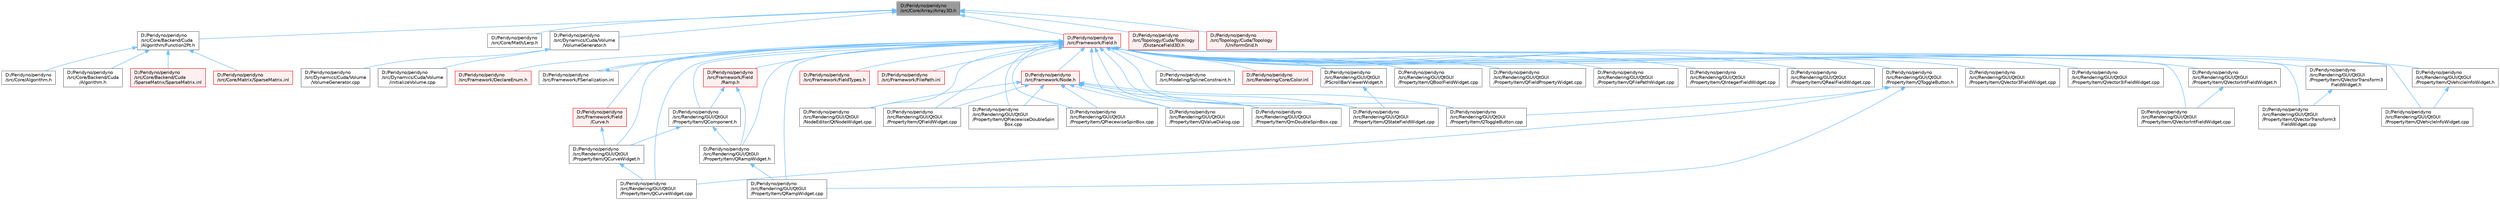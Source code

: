 digraph "D:/Peridyno/peridyno/src/Core/Array/Array3D.h"
{
 // LATEX_PDF_SIZE
  bgcolor="transparent";
  edge [fontname=Helvetica,fontsize=10,labelfontname=Helvetica,labelfontsize=10];
  node [fontname=Helvetica,fontsize=10,shape=box,height=0.2,width=0.4];
  Node1 [id="Node000001",label="D:/Peridyno/peridyno\l/src/Core/Array/Array3D.h",height=0.2,width=0.4,color="gray40", fillcolor="grey60", style="filled", fontcolor="black",tooltip=" "];
  Node1 -> Node2 [id="edge1_Node000001_Node000002",dir="back",color="steelblue1",style="solid",tooltip=" "];
  Node2 [id="Node000002",label="D:/Peridyno/peridyno\l/src/Core/Backend/Cuda\l/Algorithm/Function2Pt.h",height=0.2,width=0.4,color="grey40", fillcolor="white", style="filled",URL="$_function2_pt_8h.html",tooltip=" "];
  Node2 -> Node3 [id="edge2_Node000002_Node000003",dir="back",color="steelblue1",style="solid",tooltip=" "];
  Node3 [id="Node000003",label="D:/Peridyno/peridyno\l/src/Core/Algorithm.h",height=0.2,width=0.4,color="grey40", fillcolor="white", style="filled",URL="$_algorithm_8h.html",tooltip=" "];
  Node2 -> Node4 [id="edge3_Node000002_Node000004",dir="back",color="steelblue1",style="solid",tooltip=" "];
  Node4 [id="Node000004",label="D:/Peridyno/peridyno\l/src/Core/Backend/Cuda\l/Algorithm.h",height=0.2,width=0.4,color="grey40", fillcolor="white", style="filled",URL="$_backend_2_cuda_2_algorithm_8h.html",tooltip=" "];
  Node2 -> Node5 [id="edge4_Node000002_Node000005",dir="back",color="steelblue1",style="solid",tooltip=" "];
  Node5 [id="Node000005",label="D:/Peridyno/peridyno\l/src/Core/Backend/Cuda\l/SparseMatrix/SparseMatrix.inl",height=0.2,width=0.4,color="red", fillcolor="#FFF0F0", style="filled",URL="$_backend_2_cuda_2_sparse_matrix_2_sparse_matrix_8inl.html",tooltip=" "];
  Node2 -> Node7 [id="edge5_Node000002_Node000007",dir="back",color="steelblue1",style="solid",tooltip=" "];
  Node7 [id="Node000007",label="D:/Peridyno/peridyno\l/src/Core/Matrix/SparseMatrix.inl",height=0.2,width=0.4,color="red", fillcolor="#FFF0F0", style="filled",URL="$_matrix_2_sparse_matrix_8inl.html",tooltip=" "];
  Node1 -> Node9 [id="edge6_Node000001_Node000009",dir="back",color="steelblue1",style="solid",tooltip=" "];
  Node9 [id="Node000009",label="D:/Peridyno/peridyno\l/src/Core/Math/Lerp.h",height=0.2,width=0.4,color="grey40", fillcolor="white", style="filled",URL="$_lerp_8h.html",tooltip=" "];
  Node1 -> Node10 [id="edge7_Node000001_Node000010",dir="back",color="steelblue1",style="solid",tooltip=" "];
  Node10 [id="Node000010",label="D:/Peridyno/peridyno\l/src/Dynamics/Cuda/Volume\l/VolumeGenerator.h",height=0.2,width=0.4,color="grey40", fillcolor="white", style="filled",URL="$_volume_generator_8h.html",tooltip=" "];
  Node10 -> Node11 [id="edge8_Node000010_Node000011",dir="back",color="steelblue1",style="solid",tooltip=" "];
  Node11 [id="Node000011",label="D:/Peridyno/peridyno\l/src/Dynamics/Cuda/Volume\l/VolumeGenerator.cpp",height=0.2,width=0.4,color="grey40", fillcolor="white", style="filled",URL="$_volume_generator_8cpp.html",tooltip=" "];
  Node10 -> Node12 [id="edge9_Node000010_Node000012",dir="back",color="steelblue1",style="solid",tooltip=" "];
  Node12 [id="Node000012",label="D:/Peridyno/peridyno\l/src/Dynamics/Cuda/Volume\l/initializeVolume.cpp",height=0.2,width=0.4,color="grey40", fillcolor="white", style="filled",URL="$initialize_volume_8cpp.html",tooltip=" "];
  Node1 -> Node13 [id="edge10_Node000001_Node000013",dir="back",color="steelblue1",style="solid",tooltip=" "];
  Node13 [id="Node000013",label="D:/Peridyno/peridyno\l/src/Framework/Field.h",height=0.2,width=0.4,color="red", fillcolor="#FFF0F0", style="filled",URL="$_field_8h.html",tooltip=" "];
  Node13 -> Node14 [id="edge11_Node000013_Node000014",dir="back",color="steelblue1",style="solid",tooltip=" "];
  Node14 [id="Node000014",label="D:/Peridyno/peridyno\l/src/Framework/DeclareEnum.h",height=0.2,width=0.4,color="red", fillcolor="#FFF0F0", style="filled",URL="$_declare_enum_8h.html",tooltip=" "];
  Node13 -> Node594 [id="edge12_Node000013_Node000594",dir="back",color="steelblue1",style="solid",tooltip=" "];
  Node594 [id="Node000594",label="D:/Peridyno/peridyno\l/src/Framework/FSerialization.inl",height=0.2,width=0.4,color="grey40", fillcolor="white", style="filled",URL="$_f_serialization_8inl.html",tooltip=" "];
  Node594 -> Node13 [id="edge13_Node000594_Node000013",dir="back",color="steelblue1",style="solid",tooltip=" "];
  Node13 -> Node595 [id="edge14_Node000013_Node000595",dir="back",color="steelblue1",style="solid",tooltip=" "];
  Node595 [id="Node000595",label="D:/Peridyno/peridyno\l/src/Framework/Field\l/Curve.h",height=0.2,width=0.4,color="red", fillcolor="#FFF0F0", style="filled",URL="$_curve_8h.html",tooltip=" "];
  Node595 -> Node597 [id="edge15_Node000595_Node000597",dir="back",color="steelblue1",style="solid",tooltip=" "];
  Node597 [id="Node000597",label="D:/Peridyno/peridyno\l/src/Rendering/GUI/QtGUI\l/PropertyItem/QCurveWidget.h",height=0.2,width=0.4,color="grey40", fillcolor="white", style="filled",URL="$_q_curve_widget_8h.html",tooltip=" "];
  Node597 -> Node598 [id="edge16_Node000597_Node000598",dir="back",color="steelblue1",style="solid",tooltip=" "];
  Node598 [id="Node000598",label="D:/Peridyno/peridyno\l/src/Rendering/GUI/QtGUI\l/PropertyItem/QCurveWidget.cpp",height=0.2,width=0.4,color="grey40", fillcolor="white", style="filled",URL="$_q_curve_widget_8cpp.html",tooltip=" "];
  Node13 -> Node599 [id="edge17_Node000013_Node000599",dir="back",color="steelblue1",style="solid",tooltip=" "];
  Node599 [id="Node000599",label="D:/Peridyno/peridyno\l/src/Framework/Field\l/Ramp.h",height=0.2,width=0.4,color="red", fillcolor="#FFF0F0", style="filled",URL="$_ramp_8h.html",tooltip=" "];
  Node599 -> Node601 [id="edge18_Node000599_Node000601",dir="back",color="steelblue1",style="solid",tooltip=" "];
  Node601 [id="Node000601",label="D:/Peridyno/peridyno\l/src/Rendering/GUI/QtGUI\l/PropertyItem/QComponent.h",height=0.2,width=0.4,color="grey40", fillcolor="white", style="filled",URL="$_q_component_8h.html",tooltip=" "];
  Node601 -> Node597 [id="edge19_Node000601_Node000597",dir="back",color="steelblue1",style="solid",tooltip=" "];
  Node601 -> Node602 [id="edge20_Node000601_Node000602",dir="back",color="steelblue1",style="solid",tooltip=" "];
  Node602 [id="Node000602",label="D:/Peridyno/peridyno\l/src/Rendering/GUI/QtGUI\l/PropertyItem/QRampWidget.h",height=0.2,width=0.4,color="grey40", fillcolor="white", style="filled",URL="$_q_ramp_widget_8h.html",tooltip=" "];
  Node602 -> Node603 [id="edge21_Node000602_Node000603",dir="back",color="steelblue1",style="solid",tooltip=" "];
  Node603 [id="Node000603",label="D:/Peridyno/peridyno\l/src/Rendering/GUI/QtGUI\l/PropertyItem/QRampWidget.cpp",height=0.2,width=0.4,color="grey40", fillcolor="white", style="filled",URL="$_q_ramp_widget_8cpp.html",tooltip=" "];
  Node599 -> Node602 [id="edge22_Node000599_Node000602",dir="back",color="steelblue1",style="solid",tooltip=" "];
  Node13 -> Node604 [id="edge23_Node000013_Node000604",dir="back",color="steelblue1",style="solid",tooltip=" "];
  Node604 [id="Node000604",label="D:/Peridyno/peridyno\l/src/Framework/FieldTypes.h",height=0.2,width=0.4,color="red", fillcolor="#FFF0F0", style="filled",URL="$_field_types_8h.html",tooltip=" "];
  Node13 -> Node605 [id="edge24_Node000013_Node000605",dir="back",color="steelblue1",style="solid",tooltip=" "];
  Node605 [id="Node000605",label="D:/Peridyno/peridyno\l/src/Framework/FilePath.inl",height=0.2,width=0.4,color="red", fillcolor="#FFF0F0", style="filled",URL="$_file_path_8inl.html",tooltip=" "];
  Node13 -> Node271 [id="edge25_Node000013_Node000271",dir="back",color="steelblue1",style="solid",tooltip=" "];
  Node271 [id="Node000271",label="D:/Peridyno/peridyno\l/src/Framework/Node.h",height=0.2,width=0.4,color="red", fillcolor="#FFF0F0", style="filled",URL="$_node_8h.html",tooltip=" "];
  Node271 -> Node444 [id="edge26_Node000271_Node000444",dir="back",color="steelblue1",style="solid",tooltip=" "];
  Node444 [id="Node000444",label="D:/Peridyno/peridyno\l/src/Rendering/GUI/QtGUI\l/NodeEditor/QtNodeWidget.cpp",height=0.2,width=0.4,color="grey40", fillcolor="white", style="filled",URL="$_qt_node_widget_8cpp.html",tooltip=" "];
  Node271 -> Node229 [id="edge27_Node000271_Node000229",dir="back",color="steelblue1",style="solid",tooltip=" "];
  Node229 [id="Node000229",label="D:/Peridyno/peridyno\l/src/Rendering/GUI/QtGUI\l/PropertyItem/QFieldWidget.cpp",height=0.2,width=0.4,color="grey40", fillcolor="white", style="filled",URL="$_q_field_widget_8cpp.html",tooltip=" "];
  Node271 -> Node230 [id="edge28_Node000271_Node000230",dir="back",color="steelblue1",style="solid",tooltip=" "];
  Node230 [id="Node000230",label="D:/Peridyno/peridyno\l/src/Rendering/GUI/QtGUI\l/PropertyItem/QPiecewiseDoubleSpin\lBox.cpp",height=0.2,width=0.4,color="grey40", fillcolor="white", style="filled",URL="$_q_piecewise_double_spin_box_8cpp.html",tooltip=" "];
  Node271 -> Node231 [id="edge29_Node000271_Node000231",dir="back",color="steelblue1",style="solid",tooltip=" "];
  Node231 [id="Node000231",label="D:/Peridyno/peridyno\l/src/Rendering/GUI/QtGUI\l/PropertyItem/QPiecewiseSpinBox.cpp",height=0.2,width=0.4,color="grey40", fillcolor="white", style="filled",URL="$_q_piecewise_spin_box_8cpp.html",tooltip=" "];
  Node271 -> Node446 [id="edge30_Node000271_Node000446",dir="back",color="steelblue1",style="solid",tooltip=" "];
  Node446 [id="Node000446",label="D:/Peridyno/peridyno\l/src/Rendering/GUI/QtGUI\l/PropertyItem/QStateFieldWidget.cpp",height=0.2,width=0.4,color="grey40", fillcolor="white", style="filled",URL="$_q_state_field_widget_8cpp.html",tooltip=" "];
  Node271 -> Node232 [id="edge31_Node000271_Node000232",dir="back",color="steelblue1",style="solid",tooltip=" "];
  Node232 [id="Node000232",label="D:/Peridyno/peridyno\l/src/Rendering/GUI/QtGUI\l/PropertyItem/QToggleButton.cpp",height=0.2,width=0.4,color="grey40", fillcolor="white", style="filled",URL="$_q_toggle_button_8cpp.html",tooltip=" "];
  Node271 -> Node233 [id="edge32_Node000271_Node000233",dir="back",color="steelblue1",style="solid",tooltip=" "];
  Node233 [id="Node000233",label="D:/Peridyno/peridyno\l/src/Rendering/GUI/QtGUI\l/PropertyItem/QValueDialog.cpp",height=0.2,width=0.4,color="grey40", fillcolor="white", style="filled",URL="$_q_value_dialog_8cpp.html",tooltip=" "];
  Node271 -> Node234 [id="edge33_Node000271_Node000234",dir="back",color="steelblue1",style="solid",tooltip=" "];
  Node234 [id="Node000234",label="D:/Peridyno/peridyno\l/src/Rendering/GUI/QtGUI\l/PropertyItem/QmDoubleSpinBox.cpp",height=0.2,width=0.4,color="grey40", fillcolor="white", style="filled",URL="$_qm_double_spin_box_8cpp.html",tooltip=" "];
  Node13 -> Node419 [id="edge34_Node000013_Node000419",dir="back",color="steelblue1",style="solid",tooltip=" "];
  Node419 [id="Node000419",label="D:/Peridyno/peridyno\l/src/Modeling/SplineConstraint.h",height=0.2,width=0.4,color="grey40", fillcolor="white", style="filled",URL="$_spline_constraint_8h.html",tooltip=" "];
  Node13 -> Node641 [id="edge35_Node000013_Node000641",dir="back",color="steelblue1",style="solid",tooltip=" "];
  Node641 [id="Node000641",label="D:/Peridyno/peridyno\l/src/Rendering/Core/Color.inl",height=0.2,width=0.4,color="red", fillcolor="#FFF0F0", style="filled",URL="$_color_8inl.html",tooltip=" "];
  Node13 -> Node444 [id="edge36_Node000013_Node000444",dir="back",color="steelblue1",style="solid",tooltip=" "];
  Node13 -> Node506 [id="edge37_Node000013_Node000506",dir="back",color="steelblue1",style="solid",tooltip=" "];
  Node506 [id="Node000506",label="D:/Peridyno/peridyno\l/src/Rendering/GUI/QtGUI\l/PScrollBarViewerWidget.h",height=0.2,width=0.4,color="grey40", fillcolor="white", style="filled",URL="$_p_scroll_bar_viewer_widget_8h.html",tooltip=" "];
  Node506 -> Node446 [id="edge38_Node000506_Node000446",dir="back",color="steelblue1",style="solid",tooltip=" "];
  Node13 -> Node611 [id="edge39_Node000013_Node000611",dir="back",color="steelblue1",style="solid",tooltip=" "];
  Node611 [id="Node000611",label="D:/Peridyno/peridyno\l/src/Rendering/GUI/QtGUI\l/PropertyItem/QBoolFieldWidget.cpp",height=0.2,width=0.4,color="grey40", fillcolor="white", style="filled",URL="$_q_bool_field_widget_8cpp.html",tooltip=" "];
  Node13 -> Node601 [id="edge40_Node000013_Node000601",dir="back",color="steelblue1",style="solid",tooltip=" "];
  Node13 -> Node598 [id="edge41_Node000013_Node000598",dir="back",color="steelblue1",style="solid",tooltip=" "];
  Node13 -> Node597 [id="edge42_Node000013_Node000597",dir="back",color="steelblue1",style="solid",tooltip=" "];
  Node13 -> Node616 [id="edge43_Node000013_Node000616",dir="back",color="steelblue1",style="solid",tooltip=" "];
  Node616 [id="Node000616",label="D:/Peridyno/peridyno\l/src/Rendering/GUI/QtGUI\l/PropertyItem/QFieldPropertyWidget.cpp",height=0.2,width=0.4,color="grey40", fillcolor="white", style="filled",URL="$_q_field_property_widget_8cpp.html",tooltip=" "];
  Node13 -> Node229 [id="edge44_Node000013_Node000229",dir="back",color="steelblue1",style="solid",tooltip=" "];
  Node13 -> Node618 [id="edge45_Node000013_Node000618",dir="back",color="steelblue1",style="solid",tooltip=" "];
  Node618 [id="Node000618",label="D:/Peridyno/peridyno\l/src/Rendering/GUI/QtGUI\l/PropertyItem/QFilePathWidget.cpp",height=0.2,width=0.4,color="grey40", fillcolor="white", style="filled",URL="$_q_file_path_widget_8cpp.html",tooltip=" "];
  Node13 -> Node620 [id="edge46_Node000013_Node000620",dir="back",color="steelblue1",style="solid",tooltip=" "];
  Node620 [id="Node000620",label="D:/Peridyno/peridyno\l/src/Rendering/GUI/QtGUI\l/PropertyItem/QIntegerFieldWidget.cpp",height=0.2,width=0.4,color="grey40", fillcolor="white", style="filled",URL="$_q_integer_field_widget_8cpp.html",tooltip=" "];
  Node13 -> Node230 [id="edge47_Node000013_Node000230",dir="back",color="steelblue1",style="solid",tooltip=" "];
  Node13 -> Node231 [id="edge48_Node000013_Node000231",dir="back",color="steelblue1",style="solid",tooltip=" "];
  Node13 -> Node603 [id="edge49_Node000013_Node000603",dir="back",color="steelblue1",style="solid",tooltip=" "];
  Node13 -> Node602 [id="edge50_Node000013_Node000602",dir="back",color="steelblue1",style="solid",tooltip=" "];
  Node13 -> Node622 [id="edge51_Node000013_Node000622",dir="back",color="steelblue1",style="solid",tooltip=" "];
  Node622 [id="Node000622",label="D:/Peridyno/peridyno\l/src/Rendering/GUI/QtGUI\l/PropertyItem/QRealFieldWidget.cpp",height=0.2,width=0.4,color="grey40", fillcolor="white", style="filled",URL="$_q_real_field_widget_8cpp.html",tooltip=" "];
  Node13 -> Node446 [id="edge52_Node000013_Node000446",dir="back",color="steelblue1",style="solid",tooltip=" "];
  Node13 -> Node232 [id="edge53_Node000013_Node000232",dir="back",color="steelblue1",style="solid",tooltip=" "];
  Node13 -> Node624 [id="edge54_Node000013_Node000624",dir="back",color="steelblue1",style="solid",tooltip=" "];
  Node624 [id="Node000624",label="D:/Peridyno/peridyno\l/src/Rendering/GUI/QtGUI\l/PropertyItem/QToggleButton.h",height=0.2,width=0.4,color="grey40", fillcolor="white", style="filled",URL="$_q_toggle_button_8h.html",tooltip=" "];
  Node624 -> Node598 [id="edge55_Node000624_Node000598",dir="back",color="steelblue1",style="solid",tooltip=" "];
  Node624 -> Node603 [id="edge56_Node000624_Node000603",dir="back",color="steelblue1",style="solid",tooltip=" "];
  Node624 -> Node232 [id="edge57_Node000624_Node000232",dir="back",color="steelblue1",style="solid",tooltip=" "];
  Node13 -> Node233 [id="edge58_Node000013_Node000233",dir="back",color="steelblue1",style="solid",tooltip=" "];
  Node13 -> Node626 [id="edge59_Node000013_Node000626",dir="back",color="steelblue1",style="solid",tooltip=" "];
  Node626 [id="Node000626",label="D:/Peridyno/peridyno\l/src/Rendering/GUI/QtGUI\l/PropertyItem/QVector3FieldWidget.cpp",height=0.2,width=0.4,color="grey40", fillcolor="white", style="filled",URL="$_q_vector3_field_widget_8cpp.html",tooltip=" "];
  Node13 -> Node628 [id="edge60_Node000013_Node000628",dir="back",color="steelblue1",style="solid",tooltip=" "];
  Node628 [id="Node000628",label="D:/Peridyno/peridyno\l/src/Rendering/GUI/QtGUI\l/PropertyItem/QVector3iFieldWidget.cpp",height=0.2,width=0.4,color="grey40", fillcolor="white", style="filled",URL="$_q_vector3i_field_widget_8cpp.html",tooltip=" "];
  Node13 -> Node630 [id="edge61_Node000013_Node000630",dir="back",color="steelblue1",style="solid",tooltip=" "];
  Node630 [id="Node000630",label="D:/Peridyno/peridyno\l/src/Rendering/GUI/QtGUI\l/PropertyItem/QVectorIntFieldWidget.cpp",height=0.2,width=0.4,color="grey40", fillcolor="white", style="filled",URL="$_q_vector_int_field_widget_8cpp.html",tooltip=" "];
  Node13 -> Node629 [id="edge62_Node000013_Node000629",dir="back",color="steelblue1",style="solid",tooltip=" "];
  Node629 [id="Node000629",label="D:/Peridyno/peridyno\l/src/Rendering/GUI/QtGUI\l/PropertyItem/QVectorIntFieldWidget.h",height=0.2,width=0.4,color="grey40", fillcolor="white", style="filled",URL="$_q_vector_int_field_widget_8h.html",tooltip=" "];
  Node629 -> Node630 [id="edge63_Node000629_Node000630",dir="back",color="steelblue1",style="solid",tooltip=" "];
  Node13 -> Node632 [id="edge64_Node000013_Node000632",dir="back",color="steelblue1",style="solid",tooltip=" "];
  Node632 [id="Node000632",label="D:/Peridyno/peridyno\l/src/Rendering/GUI/QtGUI\l/PropertyItem/QVectorTransform3\lFieldWidget.cpp",height=0.2,width=0.4,color="grey40", fillcolor="white", style="filled",URL="$_q_vector_transform3_field_widget_8cpp.html",tooltip=" "];
  Node13 -> Node631 [id="edge65_Node000013_Node000631",dir="back",color="steelblue1",style="solid",tooltip=" "];
  Node631 [id="Node000631",label="D:/Peridyno/peridyno\l/src/Rendering/GUI/QtGUI\l/PropertyItem/QVectorTransform3\lFieldWidget.h",height=0.2,width=0.4,color="grey40", fillcolor="white", style="filled",URL="$_q_vector_transform3_field_widget_8h.html",tooltip=" "];
  Node631 -> Node632 [id="edge66_Node000631_Node000632",dir="back",color="steelblue1",style="solid",tooltip=" "];
  Node13 -> Node634 [id="edge67_Node000013_Node000634",dir="back",color="steelblue1",style="solid",tooltip=" "];
  Node634 [id="Node000634",label="D:/Peridyno/peridyno\l/src/Rendering/GUI/QtGUI\l/PropertyItem/QVehicleInfoWidget.cpp",height=0.2,width=0.4,color="grey40", fillcolor="white", style="filled",URL="$_q_vehicle_info_widget_8cpp.html",tooltip=" "];
  Node13 -> Node633 [id="edge68_Node000013_Node000633",dir="back",color="steelblue1",style="solid",tooltip=" "];
  Node633 [id="Node000633",label="D:/Peridyno/peridyno\l/src/Rendering/GUI/QtGUI\l/PropertyItem/QVehicleInfoWidget.h",height=0.2,width=0.4,color="grey40", fillcolor="white", style="filled",URL="$_q_vehicle_info_widget_8h.html",tooltip=" "];
  Node633 -> Node634 [id="edge69_Node000633_Node000634",dir="back",color="steelblue1",style="solid",tooltip=" "];
  Node13 -> Node234 [id="edge70_Node000013_Node000234",dir="back",color="steelblue1",style="solid",tooltip=" "];
  Node1 -> Node654 [id="edge71_Node000001_Node000654",dir="back",color="steelblue1",style="solid",tooltip=" "];
  Node654 [id="Node000654",label="D:/Peridyno/peridyno\l/src/Topology/Cuda/Topology\l/DistanceField3D.h",height=0.2,width=0.4,color="red", fillcolor="#FFF0F0", style="filled",URL="$_distance_field3_d_8h.html",tooltip="GPU supported signed distance field."];
  Node1 -> Node655 [id="edge72_Node000001_Node000655",dir="back",color="steelblue1",style="solid",tooltip=" "];
  Node655 [id="Node000655",label="D:/Peridyno/peridyno\l/src/Topology/Cuda/Topology\l/UniformGrid.h",height=0.2,width=0.4,color="red", fillcolor="#FFF0F0", style="filled",URL="$_cuda_2_topology_2_uniform_grid_8h.html",tooltip=" "];
}
